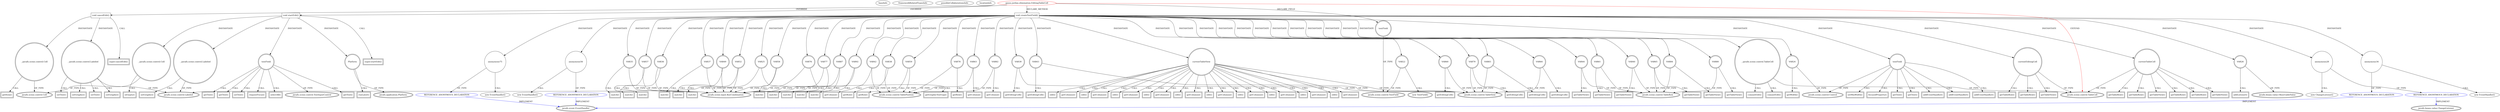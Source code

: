 digraph {
baseInfo[graphId=4374,category="extension_graph",isAnonymous=false,possibleRelation=true]
frameworkRelatedTypesInfo[0="javafx.scene.control.TableCell"]
possibleCollaborationsInfo[0="4374~CLIENT_METHOD_DECLARATION-INSTANTIATION-~javafx.scene.control.TableCell ~javafx.event.EventHandler ~false~true",1="4374~CLIENT_METHOD_DECLARATION-INSTANTIATION-~javafx.scene.control.TableCell ~javafx.beans.value.ChangeListener ~false~true"]
locationInfo[projectName="svadlamudi-GaussJordanElimination",filePath="/svadlamudi-GaussJordanElimination/GaussJordanElimination-master/src/gauss/jordan/elimination/EditingTableCell.java",contextSignature="EditingTableCell",graphId="4374"]
0[label="gauss.jordan.elimination.EditingTableCell",vertexType="ROOT_CLIENT_CLASS_DECLARATION",isFrameworkType=false,color=red]
1[label="javafx.scene.control.TableCell",vertexType="FRAMEWORK_CLASS_TYPE",isFrameworkType=true,peripheries=2]
2[label="textField",vertexType="FIELD_DECLARATION",isFrameworkType=true,peripheries=2,shape=circle]
3[label="javafx.scene.control.TextField",vertexType="FRAMEWORK_CLASS_TYPE",isFrameworkType=true,peripheries=2]
4[label="void startEdit()",vertexType="OVERRIDING_METHOD_DECLARATION",isFrameworkType=false,shape=box]
5[label="_:javafx.scene.control.Cell",vertexType="VARIABLE_EXPRESION",isFrameworkType=true,peripheries=2,shape=circle]
7[label="javafx.scene.control.Cell",vertexType="FRAMEWORK_CLASS_TYPE",isFrameworkType=true,peripheries=2]
6[label="isEmpty()",vertexType="INSIDE_CALL",isFrameworkType=true,peripheries=2,shape=box]
8[label="super.startEdit()",vertexType="SUPER_CALL",isFrameworkType=true,peripheries=2,shape=box]
9[label="textField",vertexType="VARIABLE_EXPRESION",isFrameworkType=true,peripheries=2,shape=circle]
11[label="javafx.scene.control.TextInputControl",vertexType="FRAMEWORK_CLASS_TYPE",isFrameworkType=true,peripheries=2]
10[label="getText()",vertexType="INSIDE_CALL",isFrameworkType=true,peripheries=2,shape=box]
13[label="getText()",vertexType="INSIDE_CALL",isFrameworkType=true,peripheries=2,shape=box]
15[label="getText()",vertexType="INSIDE_CALL",isFrameworkType=true,peripheries=2,shape=box]
17[label="setText()",vertexType="INSIDE_CALL",isFrameworkType=true,peripheries=2,shape=box]
18[label="Platform",vertexType="VARIABLE_EXPRESION",isFrameworkType=true,peripheries=2,shape=circle]
20[label="javafx.application.Platform",vertexType="FRAMEWORK_CLASS_TYPE",isFrameworkType=true,peripheries=2]
19[label="runLater()",vertexType="INSIDE_CALL",isFrameworkType=true,peripheries=2,shape=box]
22[label="requestFocus()",vertexType="INSIDE_CALL",isFrameworkType=true,peripheries=2,shape=box]
24[label="selectAll()",vertexType="INSIDE_CALL",isFrameworkType=true,peripheries=2,shape=box]
25[label="_:javafx.scene.control.Labeled",vertexType="VARIABLE_EXPRESION",isFrameworkType=true,peripheries=2,shape=circle]
27[label="javafx.scene.control.Labeled",vertexType="FRAMEWORK_CLASS_TYPE",isFrameworkType=true,peripheries=2]
26[label="setGraphic()",vertexType="INSIDE_CALL",isFrameworkType=true,peripheries=2,shape=box]
28[label="void cancelEdit()",vertexType="OVERRIDING_METHOD_DECLARATION",isFrameworkType=false,shape=box]
29[label="super.cancelEdit()",vertexType="SUPER_CALL",isFrameworkType=true,peripheries=2,shape=box]
30[label="_:javafx.scene.control.Labeled",vertexType="VARIABLE_EXPRESION",isFrameworkType=true,peripheries=2,shape=circle]
31[label="setText()",vertexType="INSIDE_CALL",isFrameworkType=true,peripheries=2,shape=box]
34[label="setGraphic()",vertexType="INSIDE_CALL",isFrameworkType=true,peripheries=2,shape=box]
36[label="setText()",vertexType="INSIDE_CALL",isFrameworkType=true,peripheries=2,shape=box]
37[label="_:javafx.scene.control.Cell",vertexType="VARIABLE_EXPRESION",isFrameworkType=true,peripheries=2,shape=circle]
38[label="getItem()",vertexType="INSIDE_CALL",isFrameworkType=true,peripheries=2,shape=box]
41[label="setGraphic()",vertexType="INSIDE_CALL",isFrameworkType=true,peripheries=2,shape=box]
62[label="void createTextField()",vertexType="CLIENT_METHOD_DECLARATION",isFrameworkType=false,shape=box]
64[label="VAR22",vertexType="VARIABLE_EXPRESION",isFrameworkType=true,peripheries=2,shape=circle]
63[label="new TextField()",vertexType="CONSTRUCTOR_CALL",isFrameworkType=true,peripheries=2]
66[label="textField",vertexType="VARIABLE_EXPRESION",isFrameworkType=true,peripheries=2,shape=circle]
68[label="javafx.scene.control.Control",vertexType="FRAMEWORK_CLASS_TYPE",isFrameworkType=true,peripheries=2]
67[label="setMinWidth()",vertexType="INSIDE_CALL",isFrameworkType=true,peripheries=2,shape=box]
69[label="VAR24",vertexType="VARIABLE_EXPRESION",isFrameworkType=true,peripheries=2,shape=circle]
70[label="getWidth()",vertexType="INSIDE_CALL",isFrameworkType=true,peripheries=2,shape=box]
72[label="VAR25",vertexType="VARIABLE_EXPRESION",isFrameworkType=true,peripheries=2,shape=circle]
73[label="getGraphicTextGap()",vertexType="INSIDE_CALL",isFrameworkType=true,peripheries=2,shape=box]
75[label="VAR26",vertexType="VARIABLE_EXPRESION",isFrameworkType=true,peripheries=2,shape=circle]
77[label="javafx.beans.value.ObservableValue",vertexType="FRAMEWORK_INTERFACE_TYPE",isFrameworkType=true,peripheries=2]
76[label="addListener()",vertexType="INSIDE_CALL",isFrameworkType=true,peripheries=2,shape=box]
79[label="focusedProperty()",vertexType="INSIDE_CALL",isFrameworkType=true,peripheries=2,shape=box]
81[label="anonymous28",vertexType="VARIABLE_EXPRESION",isFrameworkType=false,shape=circle]
82[label="REFERENCE_ANONYMOUS_DECLARATION",vertexType="REFERENCE_ANONYMOUS_DECLARATION",isFrameworkType=false,color=blue]
83[label="javafx.beans.value.ChangeListener",vertexType="FRAMEWORK_INTERFACE_TYPE",isFrameworkType=true,peripheries=2]
80[label="new ChangeListener()",vertexType="CONSTRUCTOR_CALL",isFrameworkType=false]
85[label="getText()",vertexType="INSIDE_CALL",isFrameworkType=true,peripheries=2,shape=box]
86[label="_:javafx.scene.control.TableCell",vertexType="VARIABLE_EXPRESION",isFrameworkType=true,peripheries=2,shape=circle]
87[label="commitEdit()",vertexType="INSIDE_CALL",isFrameworkType=true,peripheries=2,shape=box]
90[label="getText()",vertexType="INSIDE_CALL",isFrameworkType=true,peripheries=2,shape=box]
92[label="commitEdit()",vertexType="INSIDE_CALL",isFrameworkType=true,peripheries=2,shape=box]
94[label="addEventHandler()",vertexType="INSIDE_CALL",isFrameworkType=true,peripheries=2,shape=box]
96[label="anonymous34",vertexType="VARIABLE_EXPRESION",isFrameworkType=false,shape=circle]
97[label="REFERENCE_ANONYMOUS_DECLARATION",vertexType="REFERENCE_ANONYMOUS_DECLARATION",isFrameworkType=false,color=blue]
98[label="javafx.event.EventHandler",vertexType="FRAMEWORK_INTERFACE_TYPE",isFrameworkType=true,peripheries=2]
95[label="new EventHandler()",vertexType="CONSTRUCTOR_CALL",isFrameworkType=false]
99[label="VAR35",vertexType="VARIABLE_EXPRESION",isFrameworkType=true,peripheries=2,shape=circle]
101[label="javafx.scene.input.KeyCombination",vertexType="FRAMEWORK_CLASS_TYPE",isFrameworkType=true,peripheries=2]
100[label="match()",vertexType="INSIDE_CALL",isFrameworkType=true,peripheries=2,shape=box]
102[label="VAR36",vertexType="VARIABLE_EXPRESION",isFrameworkType=true,peripheries=2,shape=circle]
103[label="match()",vertexType="INSIDE_CALL",isFrameworkType=true,peripheries=2,shape=box]
105[label="VAR37",vertexType="VARIABLE_EXPRESION",isFrameworkType=true,peripheries=2,shape=circle]
106[label="match()",vertexType="INSIDE_CALL",isFrameworkType=true,peripheries=2,shape=box]
108[label="VAR38",vertexType="VARIABLE_EXPRESION",isFrameworkType=true,peripheries=2,shape=circle]
110[label="javafx.scene.control.TablePosition",vertexType="FRAMEWORK_CLASS_TYPE",isFrameworkType=true,peripheries=2]
109[label="getRow()",vertexType="INSIDE_CALL",isFrameworkType=true,peripheries=2,shape=box]
111[label="VAR39",vertexType="VARIABLE_EXPRESION",isFrameworkType=true,peripheries=2,shape=circle]
113[label="javafx.scene.control.TableView",vertexType="FRAMEWORK_CLASS_TYPE",isFrameworkType=true,peripheries=2]
112[label="getEditingCell()",vertexType="INSIDE_CALL",isFrameworkType=true,peripheries=2,shape=box]
114[label="VAR40",vertexType="VARIABLE_EXPRESION",isFrameworkType=true,peripheries=2,shape=circle]
116[label="javafx.scene.control.TableRow",vertexType="FRAMEWORK_CLASS_TYPE",isFrameworkType=true,peripheries=2]
115[label="getTableView()",vertexType="INSIDE_CALL",isFrameworkType=true,peripheries=2,shape=box]
117[label="currentEditingCell",vertexType="VARIABLE_EXPRESION",isFrameworkType=true,peripheries=2,shape=circle]
118[label="getTableRow()",vertexType="INSIDE_CALL",isFrameworkType=true,peripheries=2,shape=box]
120[label="VAR42",vertexType="VARIABLE_EXPRESION",isFrameworkType=true,peripheries=2,shape=circle]
121[label="getColumn()",vertexType="INSIDE_CALL",isFrameworkType=true,peripheries=2,shape=box]
123[label="VAR43",vertexType="VARIABLE_EXPRESION",isFrameworkType=true,peripheries=2,shape=circle]
124[label="getEditingCell()",vertexType="INSIDE_CALL",isFrameworkType=true,peripheries=2,shape=box]
126[label="VAR44",vertexType="VARIABLE_EXPRESION",isFrameworkType=true,peripheries=2,shape=circle]
127[label="getTableView()",vertexType="INSIDE_CALL",isFrameworkType=true,peripheries=2,shape=box]
130[label="getTableRow()",vertexType="INSIDE_CALL",isFrameworkType=true,peripheries=2,shape=box]
132[label="getTableView()",vertexType="INSIDE_CALL",isFrameworkType=true,peripheries=2,shape=box]
133[label="currentTableView",vertexType="VARIABLE_EXPRESION",isFrameworkType=true,peripheries=2,shape=circle]
134[label="edit()",vertexType="INSIDE_CALL",isFrameworkType=true,peripheries=2,shape=box]
137[label="getColumns()",vertexType="INSIDE_CALL",isFrameworkType=true,peripheries=2,shape=box]
138[label="VAR49",vertexType="VARIABLE_EXPRESION",isFrameworkType=true,peripheries=2,shape=circle]
139[label="match()",vertexType="INSIDE_CALL",isFrameworkType=true,peripheries=2,shape=box]
142[label="edit()",vertexType="INSIDE_CALL",isFrameworkType=true,peripheries=2,shape=box]
144[label="getColumns()",vertexType="INSIDE_CALL",isFrameworkType=true,peripheries=2,shape=box]
145[label="VAR52",vertexType="VARIABLE_EXPRESION",isFrameworkType=true,peripheries=2,shape=circle]
146[label="match()",vertexType="INSIDE_CALL",isFrameworkType=true,peripheries=2,shape=box]
149[label="edit()",vertexType="INSIDE_CALL",isFrameworkType=true,peripheries=2,shape=box]
151[label="getColumns()",vertexType="INSIDE_CALL",isFrameworkType=true,peripheries=2,shape=box]
153[label="addEventHandler()",vertexType="INSIDE_CALL",isFrameworkType=true,peripheries=2,shape=box]
155[label="anonymous56",vertexType="VARIABLE_EXPRESION",isFrameworkType=false,shape=circle]
156[label="REFERENCE_ANONYMOUS_DECLARATION",vertexType="REFERENCE_ANONYMOUS_DECLARATION",isFrameworkType=false,color=blue]
154[label="new EventHandler()",vertexType="CONSTRUCTOR_CALL",isFrameworkType=false]
158[label="VAR57",vertexType="VARIABLE_EXPRESION",isFrameworkType=true,peripheries=2,shape=circle]
159[label="match()",vertexType="INSIDE_CALL",isFrameworkType=true,peripheries=2,shape=box]
161[label="VAR58",vertexType="VARIABLE_EXPRESION",isFrameworkType=true,peripheries=2,shape=circle]
162[label="match()",vertexType="INSIDE_CALL",isFrameworkType=true,peripheries=2,shape=box]
164[label="VAR59",vertexType="VARIABLE_EXPRESION",isFrameworkType=true,peripheries=2,shape=circle]
165[label="getRow()",vertexType="INSIDE_CALL",isFrameworkType=true,peripheries=2,shape=box]
167[label="VAR60",vertexType="VARIABLE_EXPRESION",isFrameworkType=true,peripheries=2,shape=circle]
168[label="getEditingCell()",vertexType="INSIDE_CALL",isFrameworkType=true,peripheries=2,shape=box]
170[label="VAR61",vertexType="VARIABLE_EXPRESION",isFrameworkType=true,peripheries=2,shape=circle]
171[label="getTableView()",vertexType="INSIDE_CALL",isFrameworkType=true,peripheries=2,shape=box]
173[label="currentTableCell",vertexType="VARIABLE_EXPRESION",isFrameworkType=true,peripheries=2,shape=circle]
174[label="getTableRow()",vertexType="INSIDE_CALL",isFrameworkType=true,peripheries=2,shape=box]
176[label="VAR63",vertexType="VARIABLE_EXPRESION",isFrameworkType=true,peripheries=2,shape=circle]
177[label="getColumn()",vertexType="INSIDE_CALL",isFrameworkType=true,peripheries=2,shape=box]
179[label="VAR64",vertexType="VARIABLE_EXPRESION",isFrameworkType=true,peripheries=2,shape=circle]
180[label="getEditingCell()",vertexType="INSIDE_CALL",isFrameworkType=true,peripheries=2,shape=box]
182[label="VAR65",vertexType="VARIABLE_EXPRESION",isFrameworkType=true,peripheries=2,shape=circle]
183[label="getTableView()",vertexType="INSIDE_CALL",isFrameworkType=true,peripheries=2,shape=box]
186[label="getTableRow()",vertexType="INSIDE_CALL",isFrameworkType=true,peripheries=2,shape=box]
188[label="getTableView()",vertexType="INSIDE_CALL",isFrameworkType=true,peripheries=2,shape=box]
190[label="edit()",vertexType="INSIDE_CALL",isFrameworkType=true,peripheries=2,shape=box]
192[label="getColumns()",vertexType="INSIDE_CALL",isFrameworkType=true,peripheries=2,shape=box]
194[label="edit()",vertexType="INSIDE_CALL",isFrameworkType=true,peripheries=2,shape=box]
196[label="getColumns()",vertexType="INSIDE_CALL",isFrameworkType=true,peripheries=2,shape=box]
198[label="edit()",vertexType="INSIDE_CALL",isFrameworkType=true,peripheries=2,shape=box]
200[label="getColumns()",vertexType="INSIDE_CALL",isFrameworkType=true,peripheries=2,shape=box]
202[label="addEventHandler()",vertexType="INSIDE_CALL",isFrameworkType=true,peripheries=2,shape=box]
204[label="anonymous75",vertexType="VARIABLE_EXPRESION",isFrameworkType=false,shape=circle]
205[label="REFERENCE_ANONYMOUS_DECLARATION",vertexType="REFERENCE_ANONYMOUS_DECLARATION",isFrameworkType=false,color=blue]
203[label="new EventHandler()",vertexType="CONSTRUCTOR_CALL",isFrameworkType=false]
207[label="VAR76",vertexType="VARIABLE_EXPRESION",isFrameworkType=true,peripheries=2,shape=circle]
208[label="match()",vertexType="INSIDE_CALL",isFrameworkType=true,peripheries=2,shape=box]
210[label="VAR77",vertexType="VARIABLE_EXPRESION",isFrameworkType=true,peripheries=2,shape=circle]
211[label="match()",vertexType="INSIDE_CALL",isFrameworkType=true,peripheries=2,shape=box]
213[label="VAR78",vertexType="VARIABLE_EXPRESION",isFrameworkType=true,peripheries=2,shape=circle]
214[label="getRow()",vertexType="INSIDE_CALL",isFrameworkType=true,peripheries=2,shape=box]
216[label="VAR79",vertexType="VARIABLE_EXPRESION",isFrameworkType=true,peripheries=2,shape=circle]
217[label="getEditingCell()",vertexType="INSIDE_CALL",isFrameworkType=true,peripheries=2,shape=box]
219[label="VAR80",vertexType="VARIABLE_EXPRESION",isFrameworkType=true,peripheries=2,shape=circle]
220[label="getTableView()",vertexType="INSIDE_CALL",isFrameworkType=true,peripheries=2,shape=box]
223[label="getTableRow()",vertexType="INSIDE_CALL",isFrameworkType=true,peripheries=2,shape=box]
224[label="VAR82",vertexType="VARIABLE_EXPRESION",isFrameworkType=true,peripheries=2,shape=circle]
225[label="getColumn()",vertexType="INSIDE_CALL",isFrameworkType=true,peripheries=2,shape=box]
227[label="VAR83",vertexType="VARIABLE_EXPRESION",isFrameworkType=true,peripheries=2,shape=circle]
228[label="getEditingCell()",vertexType="INSIDE_CALL",isFrameworkType=true,peripheries=2,shape=box]
230[label="VAR84",vertexType="VARIABLE_EXPRESION",isFrameworkType=true,peripheries=2,shape=circle]
231[label="getTableView()",vertexType="INSIDE_CALL",isFrameworkType=true,peripheries=2,shape=box]
234[label="getTableRow()",vertexType="INSIDE_CALL",isFrameworkType=true,peripheries=2,shape=box]
236[label="getTableView()",vertexType="INSIDE_CALL",isFrameworkType=true,peripheries=2,shape=box]
237[label="VAR87",vertexType="VARIABLE_EXPRESION",isFrameworkType=true,peripheries=2,shape=circle]
238[label="match()",vertexType="INSIDE_CALL",isFrameworkType=true,peripheries=2,shape=box]
241[label="edit()",vertexType="INSIDE_CALL",isFrameworkType=true,peripheries=2,shape=box]
243[label="getColumns()",vertexType="INSIDE_CALL",isFrameworkType=true,peripheries=2,shape=box]
245[label="edit()",vertexType="INSIDE_CALL",isFrameworkType=true,peripheries=2,shape=box]
247[label="getColumns()",vertexType="INSIDE_CALL",isFrameworkType=true,peripheries=2,shape=box]
248[label="VAR92",vertexType="VARIABLE_EXPRESION",isFrameworkType=true,peripheries=2,shape=circle]
249[label="match()",vertexType="INSIDE_CALL",isFrameworkType=true,peripheries=2,shape=box]
252[label="edit()",vertexType="INSIDE_CALL",isFrameworkType=true,peripheries=2,shape=box]
254[label="getColumns()",vertexType="INSIDE_CALL",isFrameworkType=true,peripheries=2,shape=box]
256[label="edit()",vertexType="INSIDE_CALL",isFrameworkType=true,peripheries=2,shape=box]
258[label="getColumns()",vertexType="INSIDE_CALL",isFrameworkType=true,peripheries=2,shape=box]
0->1[label="EXTEND",color=red]
0->2[label="DECLARE_FIELD"]
2->3[label="OF_TYPE"]
0->4[label="OVERRIDE"]
4->5[label="INSTANTIATE"]
5->7[label="OF_TYPE"]
5->6[label="CALL"]
4->8[label="CALL"]
4->9[label="INSTANTIATE"]
9->11[label="OF_TYPE"]
9->10[label="CALL"]
9->13[label="CALL"]
9->15[label="CALL"]
9->17[label="CALL"]
4->18[label="INSTANTIATE"]
18->20[label="OF_TYPE"]
18->19[label="CALL"]
9->22[label="CALL"]
9->24[label="CALL"]
4->25[label="INSTANTIATE"]
25->27[label="OF_TYPE"]
25->26[label="CALL"]
0->28[label="OVERRIDE"]
28->29[label="CALL"]
28->30[label="INSTANTIATE"]
30->27[label="OF_TYPE"]
30->31[label="CALL"]
30->34[label="CALL"]
30->36[label="CALL"]
28->37[label="INSTANTIATE"]
37->7[label="OF_TYPE"]
37->38[label="CALL"]
30->41[label="CALL"]
0->62[label="DECLARE_METHOD"]
62->64[label="INSTANTIATE"]
64->3[label="OF_TYPE"]
64->63[label="CALL"]
62->66[label="INSTANTIATE"]
66->68[label="OF_TYPE"]
66->67[label="CALL"]
62->69[label="INSTANTIATE"]
69->68[label="OF_TYPE"]
69->70[label="CALL"]
62->72[label="INSTANTIATE"]
72->27[label="OF_TYPE"]
72->73[label="CALL"]
62->75[label="INSTANTIATE"]
75->77[label="OF_TYPE"]
75->76[label="CALL"]
66->79[label="CALL"]
62->81[label="INSTANTIATE"]
82->83[label="IMPLEMENT",color=blue]
81->82[label="OF_TYPE"]
81->80[label="CALL"]
66->85[label="CALL"]
62->86[label="INSTANTIATE"]
86->1[label="OF_TYPE"]
86->87[label="CALL"]
66->90[label="CALL"]
86->92[label="CALL"]
66->94[label="CALL"]
62->96[label="INSTANTIATE"]
97->98[label="IMPLEMENT",color=blue]
96->97[label="OF_TYPE"]
96->95[label="CALL"]
62->99[label="INSTANTIATE"]
99->101[label="OF_TYPE"]
99->100[label="CALL"]
62->102[label="INSTANTIATE"]
102->101[label="OF_TYPE"]
102->103[label="CALL"]
62->105[label="INSTANTIATE"]
105->101[label="OF_TYPE"]
105->106[label="CALL"]
62->108[label="INSTANTIATE"]
108->110[label="OF_TYPE"]
108->109[label="CALL"]
62->111[label="INSTANTIATE"]
111->113[label="OF_TYPE"]
111->112[label="CALL"]
62->114[label="INSTANTIATE"]
114->116[label="OF_TYPE"]
114->115[label="CALL"]
62->117[label="INSTANTIATE"]
117->1[label="OF_TYPE"]
117->118[label="CALL"]
62->120[label="INSTANTIATE"]
120->110[label="OF_TYPE"]
120->121[label="CALL"]
62->123[label="INSTANTIATE"]
123->113[label="OF_TYPE"]
123->124[label="CALL"]
62->126[label="INSTANTIATE"]
126->116[label="OF_TYPE"]
126->127[label="CALL"]
117->130[label="CALL"]
117->132[label="CALL"]
62->133[label="INSTANTIATE"]
133->113[label="OF_TYPE"]
133->134[label="CALL"]
133->137[label="CALL"]
62->138[label="INSTANTIATE"]
138->101[label="OF_TYPE"]
138->139[label="CALL"]
133->142[label="CALL"]
133->144[label="CALL"]
62->145[label="INSTANTIATE"]
145->101[label="OF_TYPE"]
145->146[label="CALL"]
133->149[label="CALL"]
133->151[label="CALL"]
66->153[label="CALL"]
62->155[label="INSTANTIATE"]
156->98[label="IMPLEMENT",color=blue]
155->156[label="OF_TYPE"]
155->154[label="CALL"]
62->158[label="INSTANTIATE"]
158->101[label="OF_TYPE"]
158->159[label="CALL"]
62->161[label="INSTANTIATE"]
161->101[label="OF_TYPE"]
161->162[label="CALL"]
62->164[label="INSTANTIATE"]
164->110[label="OF_TYPE"]
164->165[label="CALL"]
62->167[label="INSTANTIATE"]
167->113[label="OF_TYPE"]
167->168[label="CALL"]
62->170[label="INSTANTIATE"]
170->116[label="OF_TYPE"]
170->171[label="CALL"]
62->173[label="INSTANTIATE"]
173->1[label="OF_TYPE"]
173->174[label="CALL"]
62->176[label="INSTANTIATE"]
176->110[label="OF_TYPE"]
176->177[label="CALL"]
62->179[label="INSTANTIATE"]
179->113[label="OF_TYPE"]
179->180[label="CALL"]
62->182[label="INSTANTIATE"]
182->116[label="OF_TYPE"]
182->183[label="CALL"]
173->186[label="CALL"]
173->188[label="CALL"]
133->190[label="CALL"]
133->192[label="CALL"]
133->194[label="CALL"]
133->196[label="CALL"]
133->198[label="CALL"]
133->200[label="CALL"]
66->202[label="CALL"]
62->204[label="INSTANTIATE"]
205->98[label="IMPLEMENT",color=blue]
204->205[label="OF_TYPE"]
204->203[label="CALL"]
62->207[label="INSTANTIATE"]
207->101[label="OF_TYPE"]
207->208[label="CALL"]
62->210[label="INSTANTIATE"]
210->101[label="OF_TYPE"]
210->211[label="CALL"]
62->213[label="INSTANTIATE"]
213->110[label="OF_TYPE"]
213->214[label="CALL"]
62->216[label="INSTANTIATE"]
216->113[label="OF_TYPE"]
216->217[label="CALL"]
62->219[label="INSTANTIATE"]
219->116[label="OF_TYPE"]
219->220[label="CALL"]
173->223[label="CALL"]
62->224[label="INSTANTIATE"]
224->110[label="OF_TYPE"]
224->225[label="CALL"]
62->227[label="INSTANTIATE"]
227->113[label="OF_TYPE"]
227->228[label="CALL"]
62->230[label="INSTANTIATE"]
230->116[label="OF_TYPE"]
230->231[label="CALL"]
173->234[label="CALL"]
173->236[label="CALL"]
62->237[label="INSTANTIATE"]
237->101[label="OF_TYPE"]
237->238[label="CALL"]
133->241[label="CALL"]
133->243[label="CALL"]
133->245[label="CALL"]
133->247[label="CALL"]
62->248[label="INSTANTIATE"]
248->101[label="OF_TYPE"]
248->249[label="CALL"]
133->252[label="CALL"]
133->254[label="CALL"]
133->256[label="CALL"]
133->258[label="CALL"]
}
